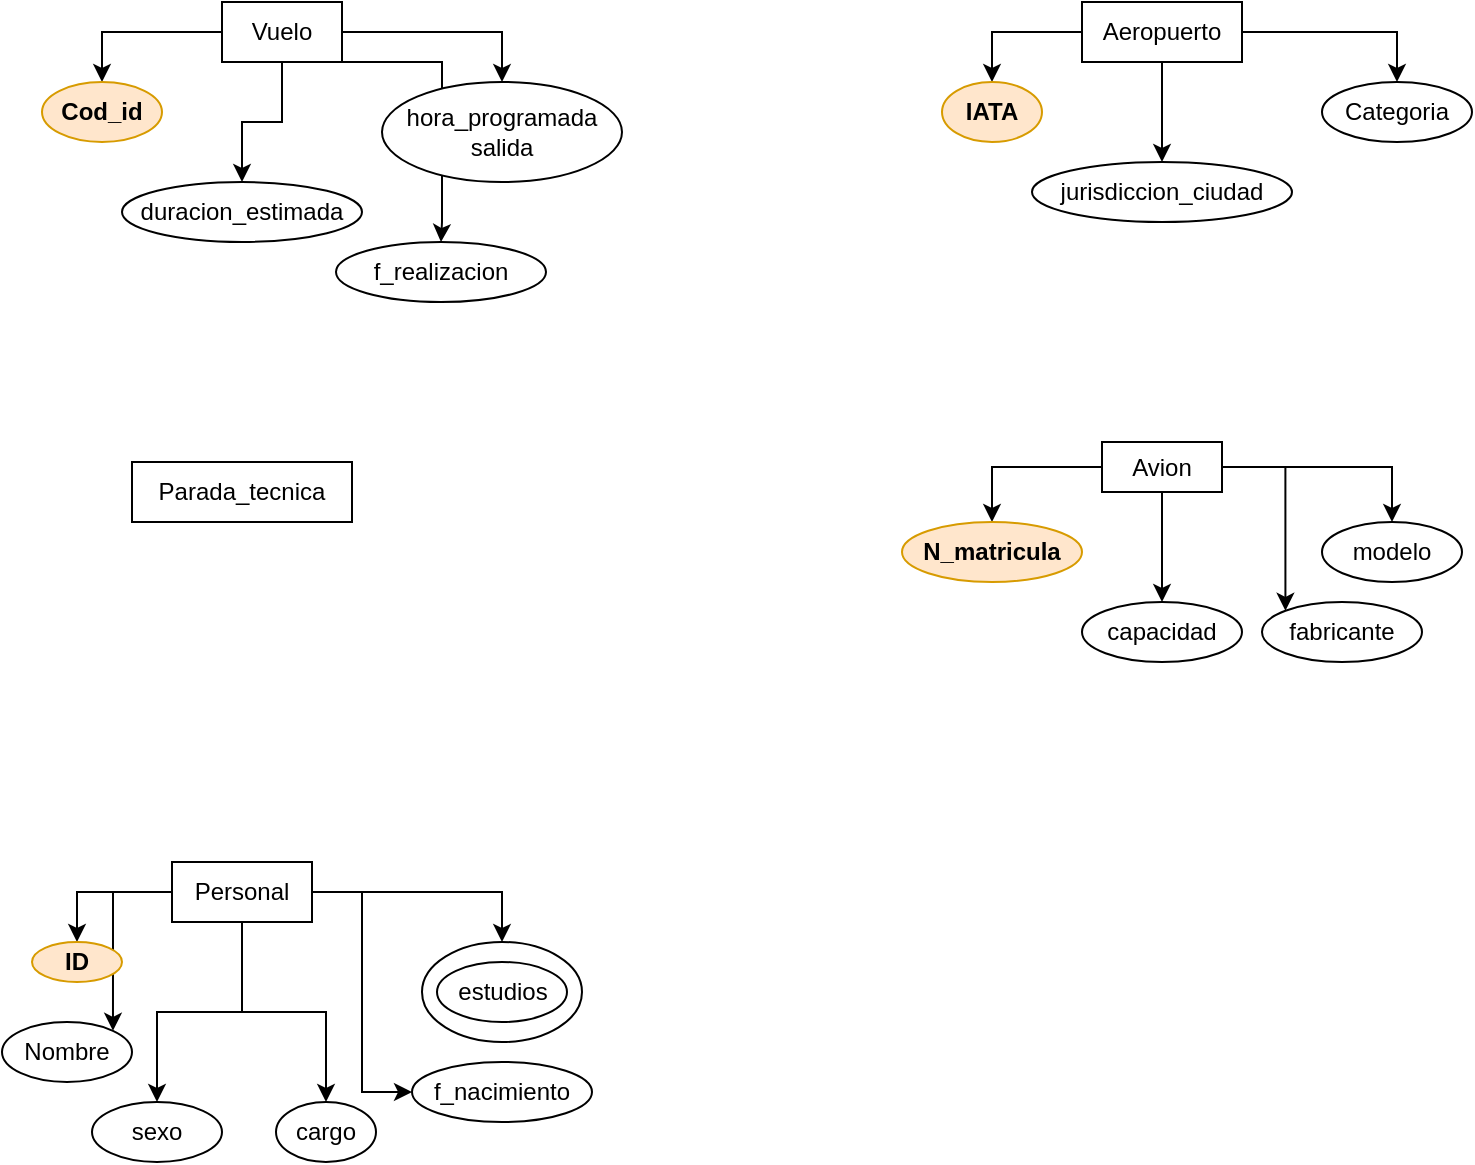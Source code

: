 <mxfile version="21.7.2" type="github">
  <diagram name="Página-1" id="UUR40JyIWrCSjtDDrcDr">
    <mxGraphModel dx="1379" dy="797" grid="1" gridSize="10" guides="1" tooltips="1" connect="1" arrows="1" fold="1" page="1" pageScale="1" pageWidth="827" pageHeight="1169" math="0" shadow="0">
      <root>
        <mxCell id="0" />
        <mxCell id="1" parent="0" />
        <mxCell id="4Mqh_UqCW2FSAEqXyaWD-35" value="" style="ellipse;whiteSpace=wrap;html=1;" vertex="1" parent="1">
          <mxGeometry x="220" y="520" width="80" height="50" as="geometry" />
        </mxCell>
        <mxCell id="4Mqh_UqCW2FSAEqXyaWD-12" style="edgeStyle=orthogonalEdgeStyle;rounded=0;orthogonalLoop=1;jettySize=auto;html=1;" edge="1" parent="1" source="4Mqh_UqCW2FSAEqXyaWD-1" target="4Mqh_UqCW2FSAEqXyaWD-2">
          <mxGeometry relative="1" as="geometry" />
        </mxCell>
        <mxCell id="4Mqh_UqCW2FSAEqXyaWD-13" style="edgeStyle=orthogonalEdgeStyle;rounded=0;orthogonalLoop=1;jettySize=auto;html=1;" edge="1" parent="1" source="4Mqh_UqCW2FSAEqXyaWD-1" target="4Mqh_UqCW2FSAEqXyaWD-4">
          <mxGeometry relative="1" as="geometry" />
        </mxCell>
        <mxCell id="4Mqh_UqCW2FSAEqXyaWD-14" style="edgeStyle=orthogonalEdgeStyle;rounded=0;orthogonalLoop=1;jettySize=auto;html=1;entryX=0.5;entryY=0;entryDx=0;entryDy=0;" edge="1" parent="1" source="4Mqh_UqCW2FSAEqXyaWD-1" target="4Mqh_UqCW2FSAEqXyaWD-5">
          <mxGeometry relative="1" as="geometry" />
        </mxCell>
        <mxCell id="4Mqh_UqCW2FSAEqXyaWD-39" style="edgeStyle=orthogonalEdgeStyle;rounded=0;orthogonalLoop=1;jettySize=auto;html=1;entryX=0.5;entryY=0;entryDx=0;entryDy=0;" edge="1" parent="1" source="4Mqh_UqCW2FSAEqXyaWD-1" target="4Mqh_UqCW2FSAEqXyaWD-38">
          <mxGeometry relative="1" as="geometry">
            <Array as="points">
              <mxPoint x="230" y="80" />
              <mxPoint x="230" y="160" />
            </Array>
          </mxGeometry>
        </mxCell>
        <mxCell id="4Mqh_UqCW2FSAEqXyaWD-1" value="Vuelo" style="rounded=0;whiteSpace=wrap;html=1;" vertex="1" parent="1">
          <mxGeometry x="120" y="50" width="60" height="30" as="geometry" />
        </mxCell>
        <mxCell id="4Mqh_UqCW2FSAEqXyaWD-2" value="Cod_id" style="ellipse;whiteSpace=wrap;html=1;fillColor=#ffe6cc;strokeColor=#d79b00;fontStyle=1" vertex="1" parent="1">
          <mxGeometry x="30" y="90" width="60" height="30" as="geometry" />
        </mxCell>
        <mxCell id="4Mqh_UqCW2FSAEqXyaWD-4" value="duracion_estimada" style="ellipse;whiteSpace=wrap;html=1;" vertex="1" parent="1">
          <mxGeometry x="70" y="140" width="120" height="30" as="geometry" />
        </mxCell>
        <mxCell id="4Mqh_UqCW2FSAEqXyaWD-5" value="hora_programada&lt;br&gt;salida" style="ellipse;whiteSpace=wrap;html=1;" vertex="1" parent="1">
          <mxGeometry x="200" y="90" width="120" height="50" as="geometry" />
        </mxCell>
        <mxCell id="4Mqh_UqCW2FSAEqXyaWD-6" value="Parada_tecnica" style="rounded=0;whiteSpace=wrap;html=1;" vertex="1" parent="1">
          <mxGeometry x="75" y="280" width="110" height="30" as="geometry" />
        </mxCell>
        <mxCell id="4Mqh_UqCW2FSAEqXyaWD-15" style="edgeStyle=orthogonalEdgeStyle;rounded=0;orthogonalLoop=1;jettySize=auto;html=1;" edge="1" parent="1" source="4Mqh_UqCW2FSAEqXyaWD-8" target="4Mqh_UqCW2FSAEqXyaWD-9">
          <mxGeometry relative="1" as="geometry" />
        </mxCell>
        <mxCell id="4Mqh_UqCW2FSAEqXyaWD-16" style="edgeStyle=orthogonalEdgeStyle;rounded=0;orthogonalLoop=1;jettySize=auto;html=1;" edge="1" parent="1" source="4Mqh_UqCW2FSAEqXyaWD-8" target="4Mqh_UqCW2FSAEqXyaWD-10">
          <mxGeometry relative="1" as="geometry" />
        </mxCell>
        <mxCell id="4Mqh_UqCW2FSAEqXyaWD-17" style="edgeStyle=orthogonalEdgeStyle;rounded=0;orthogonalLoop=1;jettySize=auto;html=1;entryX=0.5;entryY=0;entryDx=0;entryDy=0;" edge="1" parent="1" source="4Mqh_UqCW2FSAEqXyaWD-8" target="4Mqh_UqCW2FSAEqXyaWD-11">
          <mxGeometry relative="1" as="geometry" />
        </mxCell>
        <mxCell id="4Mqh_UqCW2FSAEqXyaWD-8" value="Aeropuerto" style="rounded=0;whiteSpace=wrap;html=1;" vertex="1" parent="1">
          <mxGeometry x="550" y="50" width="80" height="30" as="geometry" />
        </mxCell>
        <mxCell id="4Mqh_UqCW2FSAEqXyaWD-9" value="&lt;b&gt;IATA&lt;/b&gt;" style="ellipse;whiteSpace=wrap;html=1;fillColor=#ffe6cc;strokeColor=#d79b00;" vertex="1" parent="1">
          <mxGeometry x="480" y="90" width="50" height="30" as="geometry" />
        </mxCell>
        <mxCell id="4Mqh_UqCW2FSAEqXyaWD-10" value="jurisdiccion_ciudad" style="ellipse;whiteSpace=wrap;html=1;" vertex="1" parent="1">
          <mxGeometry x="525" y="130" width="130" height="30" as="geometry" />
        </mxCell>
        <mxCell id="4Mqh_UqCW2FSAEqXyaWD-11" value="Categoria" style="ellipse;whiteSpace=wrap;html=1;" vertex="1" parent="1">
          <mxGeometry x="670" y="90" width="75" height="30" as="geometry" />
        </mxCell>
        <mxCell id="4Mqh_UqCW2FSAEqXyaWD-24" style="edgeStyle=orthogonalEdgeStyle;rounded=0;orthogonalLoop=1;jettySize=auto;html=1;entryX=0.5;entryY=0;entryDx=0;entryDy=0;" edge="1" parent="1" source="4Mqh_UqCW2FSAEqXyaWD-19" target="4Mqh_UqCW2FSAEqXyaWD-20">
          <mxGeometry relative="1" as="geometry" />
        </mxCell>
        <mxCell id="4Mqh_UqCW2FSAEqXyaWD-25" style="edgeStyle=orthogonalEdgeStyle;rounded=0;orthogonalLoop=1;jettySize=auto;html=1;entryX=0.5;entryY=0;entryDx=0;entryDy=0;" edge="1" parent="1" source="4Mqh_UqCW2FSAEqXyaWD-19" target="4Mqh_UqCW2FSAEqXyaWD-21">
          <mxGeometry relative="1" as="geometry" />
        </mxCell>
        <mxCell id="4Mqh_UqCW2FSAEqXyaWD-26" style="edgeStyle=orthogonalEdgeStyle;rounded=0;orthogonalLoop=1;jettySize=auto;html=1;entryX=0;entryY=0;entryDx=0;entryDy=0;" edge="1" parent="1" source="4Mqh_UqCW2FSAEqXyaWD-19" target="4Mqh_UqCW2FSAEqXyaWD-22">
          <mxGeometry relative="1" as="geometry" />
        </mxCell>
        <mxCell id="4Mqh_UqCW2FSAEqXyaWD-27" style="edgeStyle=orthogonalEdgeStyle;rounded=0;orthogonalLoop=1;jettySize=auto;html=1;entryX=0.5;entryY=0;entryDx=0;entryDy=0;" edge="1" parent="1" source="4Mqh_UqCW2FSAEqXyaWD-19" target="4Mqh_UqCW2FSAEqXyaWD-23">
          <mxGeometry relative="1" as="geometry" />
        </mxCell>
        <mxCell id="4Mqh_UqCW2FSAEqXyaWD-19" value="Avion" style="rounded=0;whiteSpace=wrap;html=1;" vertex="1" parent="1">
          <mxGeometry x="560" y="270" width="60" height="25" as="geometry" />
        </mxCell>
        <mxCell id="4Mqh_UqCW2FSAEqXyaWD-20" value="&lt;b&gt;N_matricula&lt;/b&gt;" style="ellipse;whiteSpace=wrap;html=1;fillColor=#ffe6cc;strokeColor=#d79b00;" vertex="1" parent="1">
          <mxGeometry x="460" y="310" width="90" height="30" as="geometry" />
        </mxCell>
        <mxCell id="4Mqh_UqCW2FSAEqXyaWD-21" value="capacidad" style="ellipse;whiteSpace=wrap;html=1;" vertex="1" parent="1">
          <mxGeometry x="550" y="350" width="80" height="30" as="geometry" />
        </mxCell>
        <mxCell id="4Mqh_UqCW2FSAEqXyaWD-22" value="fabricante" style="ellipse;whiteSpace=wrap;html=1;" vertex="1" parent="1">
          <mxGeometry x="640" y="350" width="80" height="30" as="geometry" />
        </mxCell>
        <mxCell id="4Mqh_UqCW2FSAEqXyaWD-23" value="modelo" style="ellipse;whiteSpace=wrap;html=1;" vertex="1" parent="1">
          <mxGeometry x="670" y="310" width="70" height="30" as="geometry" />
        </mxCell>
        <mxCell id="4Mqh_UqCW2FSAEqXyaWD-37" style="edgeStyle=orthogonalEdgeStyle;rounded=0;orthogonalLoop=1;jettySize=auto;html=1;entryX=0.5;entryY=0;entryDx=0;entryDy=0;" edge="1" parent="1" source="4Mqh_UqCW2FSAEqXyaWD-29" target="4Mqh_UqCW2FSAEqXyaWD-30">
          <mxGeometry relative="1" as="geometry" />
        </mxCell>
        <mxCell id="4Mqh_UqCW2FSAEqXyaWD-40" style="edgeStyle=orthogonalEdgeStyle;rounded=0;orthogonalLoop=1;jettySize=auto;html=1;entryX=1;entryY=0;entryDx=0;entryDy=0;" edge="1" parent="1" source="4Mqh_UqCW2FSAEqXyaWD-29" target="4Mqh_UqCW2FSAEqXyaWD-31">
          <mxGeometry relative="1" as="geometry" />
        </mxCell>
        <mxCell id="4Mqh_UqCW2FSAEqXyaWD-41" style="edgeStyle=orthogonalEdgeStyle;rounded=0;orthogonalLoop=1;jettySize=auto;html=1;" edge="1" parent="1" source="4Mqh_UqCW2FSAEqXyaWD-29" target="4Mqh_UqCW2FSAEqXyaWD-32">
          <mxGeometry relative="1" as="geometry" />
        </mxCell>
        <mxCell id="4Mqh_UqCW2FSAEqXyaWD-42" style="edgeStyle=orthogonalEdgeStyle;rounded=0;orthogonalLoop=1;jettySize=auto;html=1;" edge="1" parent="1" source="4Mqh_UqCW2FSAEqXyaWD-29" target="4Mqh_UqCW2FSAEqXyaWD-36">
          <mxGeometry relative="1" as="geometry" />
        </mxCell>
        <mxCell id="4Mqh_UqCW2FSAEqXyaWD-43" style="edgeStyle=orthogonalEdgeStyle;rounded=0;orthogonalLoop=1;jettySize=auto;html=1;entryX=0;entryY=0.5;entryDx=0;entryDy=0;" edge="1" parent="1" source="4Mqh_UqCW2FSAEqXyaWD-29" target="4Mqh_UqCW2FSAEqXyaWD-33">
          <mxGeometry relative="1" as="geometry" />
        </mxCell>
        <mxCell id="4Mqh_UqCW2FSAEqXyaWD-44" style="edgeStyle=orthogonalEdgeStyle;rounded=0;orthogonalLoop=1;jettySize=auto;html=1;entryX=0.5;entryY=0;entryDx=0;entryDy=0;" edge="1" parent="1" source="4Mqh_UqCW2FSAEqXyaWD-29" target="4Mqh_UqCW2FSAEqXyaWD-35">
          <mxGeometry relative="1" as="geometry" />
        </mxCell>
        <mxCell id="4Mqh_UqCW2FSAEqXyaWD-29" value="Personal" style="rounded=0;whiteSpace=wrap;html=1;" vertex="1" parent="1">
          <mxGeometry x="95" y="480" width="70" height="30" as="geometry" />
        </mxCell>
        <mxCell id="4Mqh_UqCW2FSAEqXyaWD-30" value="&lt;b&gt;ID&lt;/b&gt;" style="ellipse;whiteSpace=wrap;html=1;fillColor=#ffe6cc;strokeColor=#d79b00;" vertex="1" parent="1">
          <mxGeometry x="25" y="520" width="45" height="20" as="geometry" />
        </mxCell>
        <mxCell id="4Mqh_UqCW2FSAEqXyaWD-31" value="Nombre" style="ellipse;whiteSpace=wrap;html=1;" vertex="1" parent="1">
          <mxGeometry x="10" y="560" width="65" height="30" as="geometry" />
        </mxCell>
        <mxCell id="4Mqh_UqCW2FSAEqXyaWD-32" value="sexo" style="ellipse;whiteSpace=wrap;html=1;" vertex="1" parent="1">
          <mxGeometry x="55" y="600" width="65" height="30" as="geometry" />
        </mxCell>
        <mxCell id="4Mqh_UqCW2FSAEqXyaWD-33" value="f_nacimiento" style="ellipse;whiteSpace=wrap;html=1;" vertex="1" parent="1">
          <mxGeometry x="215" y="580" width="90" height="30" as="geometry" />
        </mxCell>
        <mxCell id="4Mqh_UqCW2FSAEqXyaWD-34" value="estudios" style="ellipse;whiteSpace=wrap;html=1;" vertex="1" parent="1">
          <mxGeometry x="227.5" y="530" width="65" height="30" as="geometry" />
        </mxCell>
        <mxCell id="4Mqh_UqCW2FSAEqXyaWD-36" value="cargo" style="ellipse;whiteSpace=wrap;html=1;" vertex="1" parent="1">
          <mxGeometry x="147" y="600" width="50" height="30" as="geometry" />
        </mxCell>
        <mxCell id="4Mqh_UqCW2FSAEqXyaWD-38" value="f_realizacion" style="ellipse;whiteSpace=wrap;html=1;" vertex="1" parent="1">
          <mxGeometry x="177" y="170" width="105" height="30" as="geometry" />
        </mxCell>
      </root>
    </mxGraphModel>
  </diagram>
</mxfile>
